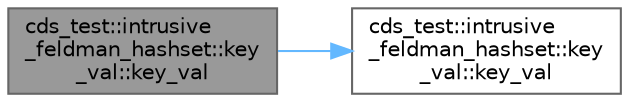 digraph "cds_test::intrusive_feldman_hashset::key_val::key_val"
{
 // LATEX_PDF_SIZE
  bgcolor="transparent";
  edge [fontname=Helvetica,fontsize=10,labelfontname=Helvetica,labelfontsize=10];
  node [fontname=Helvetica,fontsize=10,shape=box,height=0.2,width=0.4];
  rankdir="LR";
  Node1 [id="Node000001",label="cds_test::intrusive\l_feldman_hashset::key\l_val::key_val",height=0.2,width=0.4,color="gray40", fillcolor="grey60", style="filled", fontcolor="black",tooltip=" "];
  Node1 -> Node2 [id="edge2_Node000001_Node000002",color="steelblue1",style="solid",tooltip=" "];
  Node2 [id="Node000002",label="cds_test::intrusive\l_feldman_hashset::key\l_val::key_val",height=0.2,width=0.4,color="grey40", fillcolor="white", style="filled",URL="$structcds__test_1_1intrusive__feldman__hashset_1_1key__val.html#a2c524949c81635121fbb3087cceeb77c",tooltip=" "];
}

